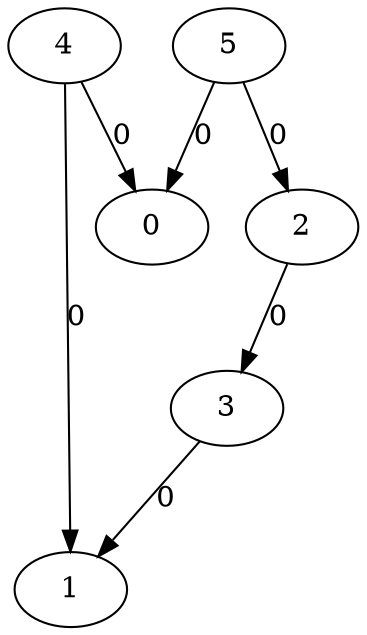 digraph G{
0;
1;
2;
2 -> 3[label=0];
3;
3 -> 1[label=0];
4;
4 -> 0[label=0];
4 -> 1[label=0];
5;
5 -> 0[label=0];
5 -> 2[label=0];
}